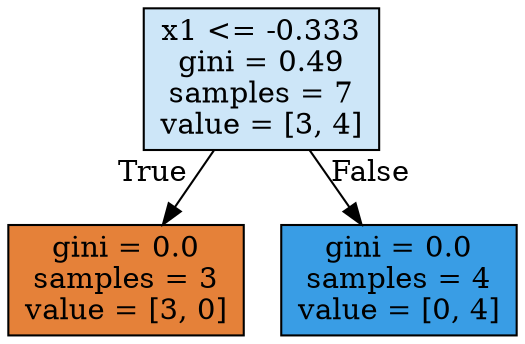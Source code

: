 digraph Tree {
node [shape=box, style="filled", color="black"] ;
0 [label="x1 <= -0.333\ngini = 0.49\nsamples = 7\nvalue = [3, 4]", fillcolor="#399de540"] ;
1 [label="gini = 0.0\nsamples = 3\nvalue = [3, 0]", fillcolor="#e58139ff"] ;
0 -> 1 [labeldistance=2.5, labelangle=45, headlabel="True"] ;
2 [label="gini = 0.0\nsamples = 4\nvalue = [0, 4]", fillcolor="#399de5ff"] ;
0 -> 2 [labeldistance=2.5, labelangle=-45, headlabel="False"] ;
}